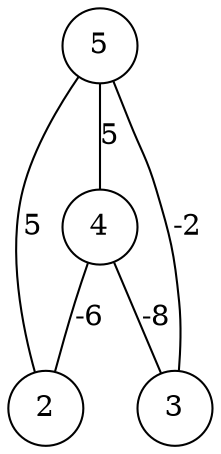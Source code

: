 graph { 
	 fontname="Helvetica,Arial,sans-serif" 
	 node [shape = circle]; 
	 5 -- 2 [label = "5"];
	 5 -- 3 [label = "-2"];
	 5 -- 4 [label = "5"];
	 4 -- 2 [label = "-6"];
	 4 -- 3 [label = "-8"];
	 2;
	 3;
	 4;
	 5;
}
